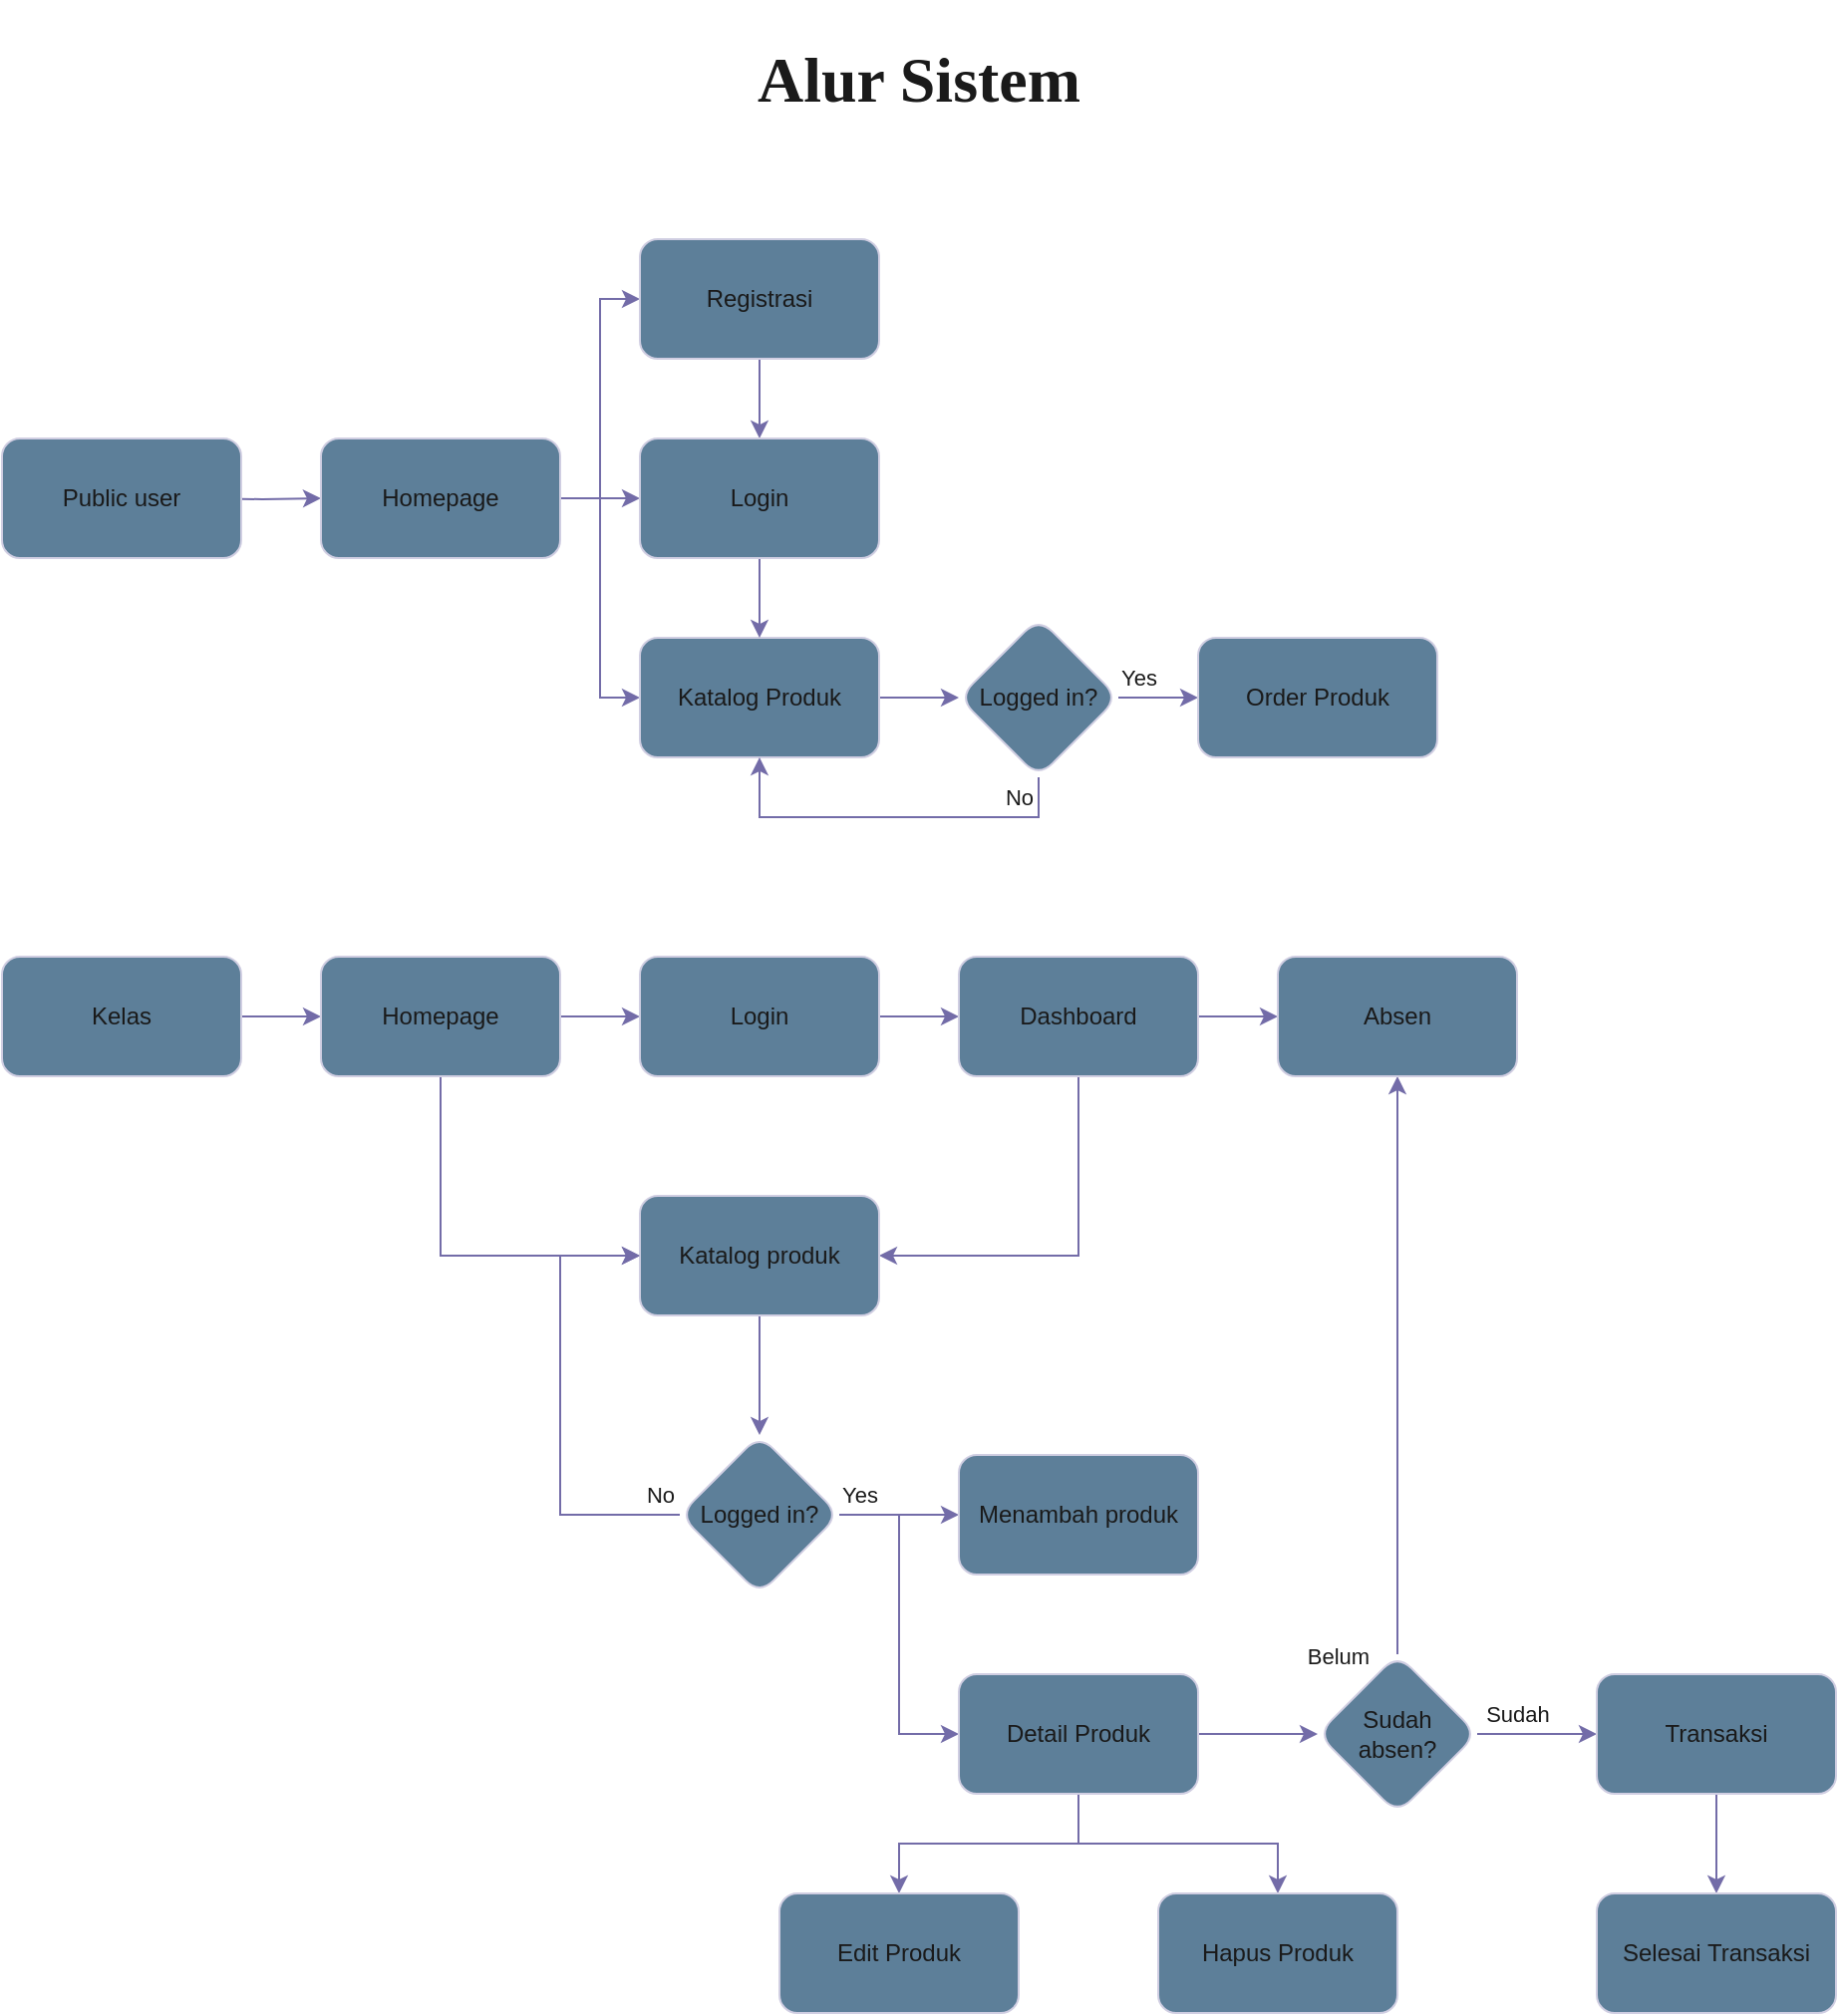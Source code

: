 <mxfile version="24.7.7">
  <diagram name="Page-1" id="ZViVpzcrhZUnZwNmErl8">
    <mxGraphModel dx="2533" dy="1456" grid="1" gridSize="10" guides="1" tooltips="1" connect="1" arrows="1" fold="1" page="1" pageScale="1" pageWidth="1654" pageHeight="2336" math="0" shadow="0">
      <root>
        <mxCell id="0" />
        <mxCell id="1" parent="0" />
        <mxCell id="BjcWfent5QlHq0213xH6-3" value="" style="edgeStyle=orthogonalEdgeStyle;rounded=0;orthogonalLoop=1;jettySize=auto;html=1;labelBackgroundColor=none;strokeColor=#736CA8;fontColor=default;" edge="1" parent="1" target="BjcWfent5QlHq0213xH6-2">
          <mxGeometry relative="1" as="geometry">
            <mxPoint x="460" y="1530" as="sourcePoint" />
          </mxGeometry>
        </mxCell>
        <mxCell id="BjcWfent5QlHq0213xH6-1" value="Public user" style="rounded=1;whiteSpace=wrap;html=1;labelBackgroundColor=none;fillColor=#5D7F99;strokeColor=#D0CEE2;fontColor=#1A1A1A;" vertex="1" parent="1">
          <mxGeometry x="360" y="1500" width="120" height="60" as="geometry" />
        </mxCell>
        <mxCell id="BjcWfent5QlHq0213xH6-9" value="" style="edgeStyle=orthogonalEdgeStyle;rounded=0;orthogonalLoop=1;jettySize=auto;html=1;labelBackgroundColor=none;strokeColor=#736CA8;fontColor=default;" edge="1" parent="1" source="BjcWfent5QlHq0213xH6-2" target="BjcWfent5QlHq0213xH6-8">
          <mxGeometry relative="1" as="geometry">
            <mxPoint x="660" y="1610" as="targetPoint" />
            <Array as="points">
              <mxPoint x="660" y="1530" />
              <mxPoint x="660" y="1630" />
            </Array>
          </mxGeometry>
        </mxCell>
        <mxCell id="BjcWfent5QlHq0213xH6-13" style="edgeStyle=orthogonalEdgeStyle;rounded=0;orthogonalLoop=1;jettySize=auto;html=1;entryX=0;entryY=0.5;entryDx=0;entryDy=0;labelBackgroundColor=none;strokeColor=#736CA8;fontColor=default;" edge="1" parent="1" source="BjcWfent5QlHq0213xH6-2" target="BjcWfent5QlHq0213xH6-12">
          <mxGeometry relative="1" as="geometry" />
        </mxCell>
        <mxCell id="BjcWfent5QlHq0213xH6-15" style="edgeStyle=orthogonalEdgeStyle;rounded=0;orthogonalLoop=1;jettySize=auto;html=1;entryX=0;entryY=0.5;entryDx=0;entryDy=0;labelBackgroundColor=none;strokeColor=#736CA8;fontColor=default;" edge="1" parent="1" source="BjcWfent5QlHq0213xH6-2" target="BjcWfent5QlHq0213xH6-14">
          <mxGeometry relative="1" as="geometry" />
        </mxCell>
        <mxCell id="BjcWfent5QlHq0213xH6-2" value="Homepage" style="whiteSpace=wrap;html=1;rounded=1;labelBackgroundColor=none;fillColor=#5D7F99;strokeColor=#D0CEE2;fontColor=#1A1A1A;" vertex="1" parent="1">
          <mxGeometry x="520" y="1500" width="120" height="60" as="geometry" />
        </mxCell>
        <mxCell id="BjcWfent5QlHq0213xH6-26" value="" style="edgeStyle=orthogonalEdgeStyle;rounded=0;orthogonalLoop=1;jettySize=auto;html=1;labelBackgroundColor=none;strokeColor=#736CA8;fontColor=default;" edge="1" parent="1" source="BjcWfent5QlHq0213xH6-8" target="BjcWfent5QlHq0213xH6-25">
          <mxGeometry relative="1" as="geometry" />
        </mxCell>
        <mxCell id="BjcWfent5QlHq0213xH6-8" value="Katalog Produk" style="whiteSpace=wrap;html=1;rounded=1;labelBackgroundColor=none;fillColor=#5D7F99;strokeColor=#D0CEE2;fontColor=#1A1A1A;" vertex="1" parent="1">
          <mxGeometry x="680" y="1600" width="120" height="60" as="geometry" />
        </mxCell>
        <mxCell id="BjcWfent5QlHq0213xH6-16" style="edgeStyle=orthogonalEdgeStyle;rounded=0;orthogonalLoop=1;jettySize=auto;html=1;labelBackgroundColor=none;strokeColor=#736CA8;fontColor=default;" edge="1" parent="1" source="BjcWfent5QlHq0213xH6-12" target="BjcWfent5QlHq0213xH6-14">
          <mxGeometry relative="1" as="geometry" />
        </mxCell>
        <mxCell id="BjcWfent5QlHq0213xH6-12" value="Registrasi" style="whiteSpace=wrap;html=1;rounded=1;labelBackgroundColor=none;fillColor=#5D7F99;strokeColor=#D0CEE2;fontColor=#1A1A1A;" vertex="1" parent="1">
          <mxGeometry x="680" y="1400" width="120" height="60" as="geometry" />
        </mxCell>
        <mxCell id="BjcWfent5QlHq0213xH6-30" style="edgeStyle=orthogonalEdgeStyle;rounded=0;orthogonalLoop=1;jettySize=auto;html=1;labelBackgroundColor=none;strokeColor=#736CA8;fontColor=default;" edge="1" parent="1" source="BjcWfent5QlHq0213xH6-14" target="BjcWfent5QlHq0213xH6-8">
          <mxGeometry relative="1" as="geometry" />
        </mxCell>
        <mxCell id="BjcWfent5QlHq0213xH6-14" value="Login" style="whiteSpace=wrap;html=1;rounded=1;labelBackgroundColor=none;fillColor=#5D7F99;strokeColor=#D0CEE2;fontColor=#1A1A1A;" vertex="1" parent="1">
          <mxGeometry x="680" y="1500" width="120" height="60" as="geometry" />
        </mxCell>
        <mxCell id="BjcWfent5QlHq0213xH6-28" value="" style="edgeStyle=orthogonalEdgeStyle;rounded=0;orthogonalLoop=1;jettySize=auto;html=1;labelBackgroundColor=none;strokeColor=#736CA8;fontColor=default;" edge="1" parent="1" source="BjcWfent5QlHq0213xH6-25" target="BjcWfent5QlHq0213xH6-27">
          <mxGeometry relative="1" as="geometry" />
        </mxCell>
        <mxCell id="BjcWfent5QlHq0213xH6-31" value="Yes" style="edgeLabel;html=1;align=center;verticalAlign=middle;resizable=0;points=[];labelBackgroundColor=none;fontColor=#1A1A1A;" vertex="1" connectable="0" parent="BjcWfent5QlHq0213xH6-28">
          <mxGeometry x="-0.314" y="1" relative="1" as="geometry">
            <mxPoint x="-4" y="-9" as="offset" />
          </mxGeometry>
        </mxCell>
        <mxCell id="BjcWfent5QlHq0213xH6-32" style="edgeStyle=orthogonalEdgeStyle;rounded=0;orthogonalLoop=1;jettySize=auto;html=1;labelBackgroundColor=none;strokeColor=#736CA8;fontColor=default;" edge="1" parent="1" source="BjcWfent5QlHq0213xH6-25" target="BjcWfent5QlHq0213xH6-8">
          <mxGeometry relative="1" as="geometry">
            <Array as="points">
              <mxPoint x="880" y="1690" />
              <mxPoint x="740" y="1690" />
            </Array>
          </mxGeometry>
        </mxCell>
        <mxCell id="BjcWfent5QlHq0213xH6-33" value="No" style="edgeLabel;html=1;align=center;verticalAlign=middle;resizable=0;points=[];labelBackgroundColor=none;fontColor=#1A1A1A;" vertex="1" connectable="0" parent="BjcWfent5QlHq0213xH6-32">
          <mxGeometry x="-0.91" y="-1" relative="1" as="geometry">
            <mxPoint x="-9" y="1" as="offset" />
          </mxGeometry>
        </mxCell>
        <mxCell id="BjcWfent5QlHq0213xH6-25" value="Logged in?" style="rhombus;whiteSpace=wrap;html=1;rounded=1;labelBackgroundColor=none;fillColor=#5D7F99;strokeColor=#D0CEE2;fontColor=#1A1A1A;" vertex="1" parent="1">
          <mxGeometry x="840" y="1590" width="80" height="80" as="geometry" />
        </mxCell>
        <mxCell id="BjcWfent5QlHq0213xH6-27" value="Order Produk" style="whiteSpace=wrap;html=1;rounded=1;labelBackgroundColor=none;fillColor=#5D7F99;strokeColor=#D0CEE2;fontColor=#1A1A1A;" vertex="1" parent="1">
          <mxGeometry x="960" y="1600" width="120" height="60" as="geometry" />
        </mxCell>
        <mxCell id="BjcWfent5QlHq0213xH6-36" value="" style="edgeStyle=orthogonalEdgeStyle;rounded=0;orthogonalLoop=1;jettySize=auto;html=1;labelBackgroundColor=none;strokeColor=#736CA8;fontColor=default;" edge="1" parent="1" source="BjcWfent5QlHq0213xH6-34" target="BjcWfent5QlHq0213xH6-35">
          <mxGeometry relative="1" as="geometry" />
        </mxCell>
        <mxCell id="BjcWfent5QlHq0213xH6-34" value="Kelas" style="rounded=1;whiteSpace=wrap;html=1;labelBackgroundColor=none;fillColor=#5D7F99;strokeColor=#D0CEE2;fontColor=#1A1A1A;" vertex="1" parent="1">
          <mxGeometry x="360" y="1760" width="120" height="60" as="geometry" />
        </mxCell>
        <mxCell id="BjcWfent5QlHq0213xH6-38" value="" style="edgeStyle=orthogonalEdgeStyle;rounded=0;orthogonalLoop=1;jettySize=auto;html=1;labelBackgroundColor=none;strokeColor=#736CA8;fontColor=default;" edge="1" parent="1" source="BjcWfent5QlHq0213xH6-35" target="BjcWfent5QlHq0213xH6-37">
          <mxGeometry relative="1" as="geometry" />
        </mxCell>
        <mxCell id="BjcWfent5QlHq0213xH6-42" value="" style="edgeStyle=orthogonalEdgeStyle;rounded=0;orthogonalLoop=1;jettySize=auto;html=1;labelBackgroundColor=none;strokeColor=#736CA8;fontColor=default;" edge="1" parent="1" source="BjcWfent5QlHq0213xH6-35" target="BjcWfent5QlHq0213xH6-41">
          <mxGeometry relative="1" as="geometry">
            <Array as="points">
              <mxPoint x="580" y="1910" />
            </Array>
          </mxGeometry>
        </mxCell>
        <mxCell id="BjcWfent5QlHq0213xH6-35" value="Homepage" style="rounded=1;whiteSpace=wrap;html=1;labelBackgroundColor=none;fillColor=#5D7F99;strokeColor=#D0CEE2;fontColor=#1A1A1A;" vertex="1" parent="1">
          <mxGeometry x="520" y="1760" width="120" height="60" as="geometry" />
        </mxCell>
        <mxCell id="BjcWfent5QlHq0213xH6-40" value="" style="edgeStyle=orthogonalEdgeStyle;rounded=0;orthogonalLoop=1;jettySize=auto;html=1;labelBackgroundColor=none;strokeColor=#736CA8;fontColor=default;" edge="1" parent="1" source="BjcWfent5QlHq0213xH6-37" target="BjcWfent5QlHq0213xH6-39">
          <mxGeometry relative="1" as="geometry" />
        </mxCell>
        <mxCell id="BjcWfent5QlHq0213xH6-37" value="Login" style="rounded=1;whiteSpace=wrap;html=1;labelBackgroundColor=none;fillColor=#5D7F99;strokeColor=#D0CEE2;fontColor=#1A1A1A;" vertex="1" parent="1">
          <mxGeometry x="680" y="1760" width="120" height="60" as="geometry" />
        </mxCell>
        <mxCell id="BjcWfent5QlHq0213xH6-43" style="edgeStyle=orthogonalEdgeStyle;rounded=0;orthogonalLoop=1;jettySize=auto;html=1;labelBackgroundColor=none;strokeColor=#736CA8;fontColor=default;" edge="1" parent="1" source="BjcWfent5QlHq0213xH6-39" target="BjcWfent5QlHq0213xH6-41">
          <mxGeometry relative="1" as="geometry">
            <Array as="points">
              <mxPoint x="900" y="1910" />
            </Array>
          </mxGeometry>
        </mxCell>
        <mxCell id="BjcWfent5QlHq0213xH6-58" value="" style="edgeStyle=orthogonalEdgeStyle;rounded=0;orthogonalLoop=1;jettySize=auto;html=1;labelBackgroundColor=none;strokeColor=#736CA8;fontColor=default;" edge="1" parent="1" source="BjcWfent5QlHq0213xH6-39" target="BjcWfent5QlHq0213xH6-57">
          <mxGeometry relative="1" as="geometry" />
        </mxCell>
        <mxCell id="BjcWfent5QlHq0213xH6-39" value="Dashboard" style="rounded=1;whiteSpace=wrap;html=1;labelBackgroundColor=none;fillColor=#5D7F99;strokeColor=#D0CEE2;fontColor=#1A1A1A;" vertex="1" parent="1">
          <mxGeometry x="840" y="1760" width="120" height="60" as="geometry" />
        </mxCell>
        <mxCell id="BjcWfent5QlHq0213xH6-45" value="" style="edgeStyle=orthogonalEdgeStyle;rounded=0;orthogonalLoop=1;jettySize=auto;html=1;labelBackgroundColor=none;strokeColor=#736CA8;fontColor=default;" edge="1" parent="1" source="BjcWfent5QlHq0213xH6-41" target="BjcWfent5QlHq0213xH6-44">
          <mxGeometry relative="1" as="geometry" />
        </mxCell>
        <mxCell id="BjcWfent5QlHq0213xH6-41" value="Katalog produk" style="whiteSpace=wrap;html=1;rounded=1;labelBackgroundColor=none;fillColor=#5D7F99;strokeColor=#D0CEE2;fontColor=#1A1A1A;" vertex="1" parent="1">
          <mxGeometry x="680" y="1880" width="120" height="60" as="geometry" />
        </mxCell>
        <mxCell id="BjcWfent5QlHq0213xH6-46" style="edgeStyle=orthogonalEdgeStyle;rounded=0;orthogonalLoop=1;jettySize=auto;html=1;labelBackgroundColor=none;strokeColor=#736CA8;fontColor=default;" edge="1" parent="1" source="BjcWfent5QlHq0213xH6-44" target="BjcWfent5QlHq0213xH6-41">
          <mxGeometry relative="1" as="geometry">
            <Array as="points">
              <mxPoint x="640" y="2040" />
              <mxPoint x="640" y="1910" />
            </Array>
          </mxGeometry>
        </mxCell>
        <mxCell id="BjcWfent5QlHq0213xH6-47" value="No" style="edgeLabel;html=1;align=center;verticalAlign=middle;resizable=0;points=[];labelBackgroundColor=none;fontColor=#1A1A1A;" vertex="1" connectable="0" parent="BjcWfent5QlHq0213xH6-46">
          <mxGeometry x="-0.85" y="-1" relative="1" as="geometry">
            <mxPoint x="7" y="-9" as="offset" />
          </mxGeometry>
        </mxCell>
        <mxCell id="BjcWfent5QlHq0213xH6-49" value="" style="edgeStyle=orthogonalEdgeStyle;rounded=0;orthogonalLoop=1;jettySize=auto;html=1;labelBackgroundColor=none;strokeColor=#736CA8;fontColor=default;" edge="1" parent="1" source="BjcWfent5QlHq0213xH6-44" target="BjcWfent5QlHq0213xH6-48">
          <mxGeometry relative="1" as="geometry" />
        </mxCell>
        <mxCell id="BjcWfent5QlHq0213xH6-50" value="Yes" style="edgeLabel;html=1;align=center;verticalAlign=middle;resizable=0;points=[];labelBackgroundColor=none;fontColor=#1A1A1A;" vertex="1" connectable="0" parent="BjcWfent5QlHq0213xH6-49">
          <mxGeometry x="-0.417" relative="1" as="geometry">
            <mxPoint x="-8" y="-10" as="offset" />
          </mxGeometry>
        </mxCell>
        <mxCell id="BjcWfent5QlHq0213xH6-52" style="edgeStyle=orthogonalEdgeStyle;rounded=0;orthogonalLoop=1;jettySize=auto;html=1;labelBackgroundColor=none;strokeColor=#736CA8;fontColor=default;" edge="1" parent="1" source="BjcWfent5QlHq0213xH6-44" target="BjcWfent5QlHq0213xH6-51">
          <mxGeometry relative="1" as="geometry">
            <Array as="points">
              <mxPoint x="810" y="2040" />
              <mxPoint x="810" y="2150" />
            </Array>
          </mxGeometry>
        </mxCell>
        <mxCell id="BjcWfent5QlHq0213xH6-44" value="Logged in?" style="rhombus;whiteSpace=wrap;html=1;rounded=1;labelBackgroundColor=none;fillColor=#5D7F99;strokeColor=#D0CEE2;fontColor=#1A1A1A;" vertex="1" parent="1">
          <mxGeometry x="700" y="2000" width="80" height="80" as="geometry" />
        </mxCell>
        <mxCell id="BjcWfent5QlHq0213xH6-48" value="Menambah produk" style="whiteSpace=wrap;html=1;rounded=1;labelBackgroundColor=none;fillColor=#5D7F99;strokeColor=#D0CEE2;fontColor=#1A1A1A;" vertex="1" parent="1">
          <mxGeometry x="840" y="2010" width="120" height="60" as="geometry" />
        </mxCell>
        <mxCell id="BjcWfent5QlHq0213xH6-54" value="" style="edgeStyle=orthogonalEdgeStyle;rounded=0;orthogonalLoop=1;jettySize=auto;html=1;labelBackgroundColor=none;strokeColor=#736CA8;fontColor=default;" edge="1" parent="1" source="BjcWfent5QlHq0213xH6-51" target="BjcWfent5QlHq0213xH6-53">
          <mxGeometry relative="1" as="geometry" />
        </mxCell>
        <mxCell id="BjcWfent5QlHq0213xH6-65" value="" style="edgeStyle=orthogonalEdgeStyle;rounded=0;orthogonalLoop=1;jettySize=auto;html=1;labelBackgroundColor=none;strokeColor=#736CA8;fontColor=default;" edge="1" parent="1" source="BjcWfent5QlHq0213xH6-51" target="BjcWfent5QlHq0213xH6-64">
          <mxGeometry relative="1" as="geometry" />
        </mxCell>
        <mxCell id="BjcWfent5QlHq0213xH6-67" value="" style="edgeStyle=orthogonalEdgeStyle;rounded=0;orthogonalLoop=1;jettySize=auto;html=1;labelBackgroundColor=none;strokeColor=#736CA8;fontColor=default;" edge="1" parent="1" source="BjcWfent5QlHq0213xH6-51" target="BjcWfent5QlHq0213xH6-66">
          <mxGeometry relative="1" as="geometry" />
        </mxCell>
        <mxCell id="BjcWfent5QlHq0213xH6-51" value="Detail Produk" style="whiteSpace=wrap;html=1;rounded=1;labelBackgroundColor=none;fillColor=#5D7F99;strokeColor=#D0CEE2;fontColor=#1A1A1A;" vertex="1" parent="1">
          <mxGeometry x="840" y="2120" width="120" height="60" as="geometry" />
        </mxCell>
        <mxCell id="BjcWfent5QlHq0213xH6-59" style="edgeStyle=orthogonalEdgeStyle;rounded=0;orthogonalLoop=1;jettySize=auto;html=1;labelBackgroundColor=none;strokeColor=#736CA8;fontColor=default;" edge="1" parent="1" source="BjcWfent5QlHq0213xH6-53" target="BjcWfent5QlHq0213xH6-57">
          <mxGeometry relative="1" as="geometry" />
        </mxCell>
        <mxCell id="BjcWfent5QlHq0213xH6-60" value="Belum" style="edgeLabel;html=1;align=center;verticalAlign=middle;resizable=0;points=[];labelBackgroundColor=none;fontColor=#1A1A1A;" vertex="1" connectable="0" parent="BjcWfent5QlHq0213xH6-59">
          <mxGeometry x="-0.859" y="1" relative="1" as="geometry">
            <mxPoint x="-29" y="21" as="offset" />
          </mxGeometry>
        </mxCell>
        <mxCell id="BjcWfent5QlHq0213xH6-62" value="" style="edgeStyle=orthogonalEdgeStyle;rounded=0;orthogonalLoop=1;jettySize=auto;html=1;labelBackgroundColor=none;strokeColor=#736CA8;fontColor=default;" edge="1" parent="1" source="BjcWfent5QlHq0213xH6-53" target="BjcWfent5QlHq0213xH6-61">
          <mxGeometry relative="1" as="geometry" />
        </mxCell>
        <mxCell id="BjcWfent5QlHq0213xH6-63" value="Sudah" style="edgeLabel;html=1;align=center;verticalAlign=middle;resizable=0;points=[];labelBackgroundColor=none;fontColor=#1A1A1A;" vertex="1" connectable="0" parent="BjcWfent5QlHq0213xH6-62">
          <mxGeometry x="-0.339" y="2" relative="1" as="geometry">
            <mxPoint y="-8" as="offset" />
          </mxGeometry>
        </mxCell>
        <mxCell id="BjcWfent5QlHq0213xH6-53" value="Sudah&lt;div&gt;absen?&lt;/div&gt;" style="rhombus;whiteSpace=wrap;html=1;rounded=1;labelBackgroundColor=none;fillColor=#5D7F99;strokeColor=#D0CEE2;fontColor=#1A1A1A;" vertex="1" parent="1">
          <mxGeometry x="1020" y="2110" width="80" height="80" as="geometry" />
        </mxCell>
        <mxCell id="BjcWfent5QlHq0213xH6-57" value="Absen" style="rounded=1;whiteSpace=wrap;html=1;labelBackgroundColor=none;fillColor=#5D7F99;strokeColor=#D0CEE2;fontColor=#1A1A1A;" vertex="1" parent="1">
          <mxGeometry x="1000" y="1760" width="120" height="60" as="geometry" />
        </mxCell>
        <mxCell id="BjcWfent5QlHq0213xH6-69" value="" style="edgeStyle=orthogonalEdgeStyle;rounded=0;orthogonalLoop=1;jettySize=auto;html=1;labelBackgroundColor=none;strokeColor=#736CA8;fontColor=default;" edge="1" parent="1" source="BjcWfent5QlHq0213xH6-61" target="BjcWfent5QlHq0213xH6-68">
          <mxGeometry relative="1" as="geometry" />
        </mxCell>
        <mxCell id="BjcWfent5QlHq0213xH6-61" value="Transaksi" style="whiteSpace=wrap;html=1;rounded=1;labelBackgroundColor=none;fillColor=#5D7F99;strokeColor=#D0CEE2;fontColor=#1A1A1A;" vertex="1" parent="1">
          <mxGeometry x="1160" y="2120" width="120" height="60" as="geometry" />
        </mxCell>
        <mxCell id="BjcWfent5QlHq0213xH6-64" value="Edit Produk" style="whiteSpace=wrap;html=1;rounded=1;labelBackgroundColor=none;fillColor=#5D7F99;strokeColor=#D0CEE2;fontColor=#1A1A1A;" vertex="1" parent="1">
          <mxGeometry x="750" y="2230" width="120" height="60" as="geometry" />
        </mxCell>
        <mxCell id="BjcWfent5QlHq0213xH6-66" value="Hapus Produk" style="whiteSpace=wrap;html=1;rounded=1;labelBackgroundColor=none;fillColor=#5D7F99;strokeColor=#D0CEE2;fontColor=#1A1A1A;" vertex="1" parent="1">
          <mxGeometry x="940" y="2230" width="120" height="60" as="geometry" />
        </mxCell>
        <mxCell id="BjcWfent5QlHq0213xH6-68" value="Selesai Transaksi" style="whiteSpace=wrap;html=1;rounded=1;labelBackgroundColor=none;fillColor=#5D7F99;strokeColor=#D0CEE2;fontColor=#1A1A1A;" vertex="1" parent="1">
          <mxGeometry x="1160" y="2230" width="120" height="60" as="geometry" />
        </mxCell>
        <mxCell id="BjcWfent5QlHq0213xH6-77" value="Alur Sistem" style="text;html=1;align=center;verticalAlign=middle;whiteSpace=wrap;rounded=0;fontColor=#1A1A1A;labelBackgroundColor=none;fontSize=32;fontStyle=1;fontFamily=Tahoma;" vertex="1" parent="1">
          <mxGeometry x="360" y="1280" width="920" height="80" as="geometry" />
        </mxCell>
      </root>
    </mxGraphModel>
  </diagram>
</mxfile>
